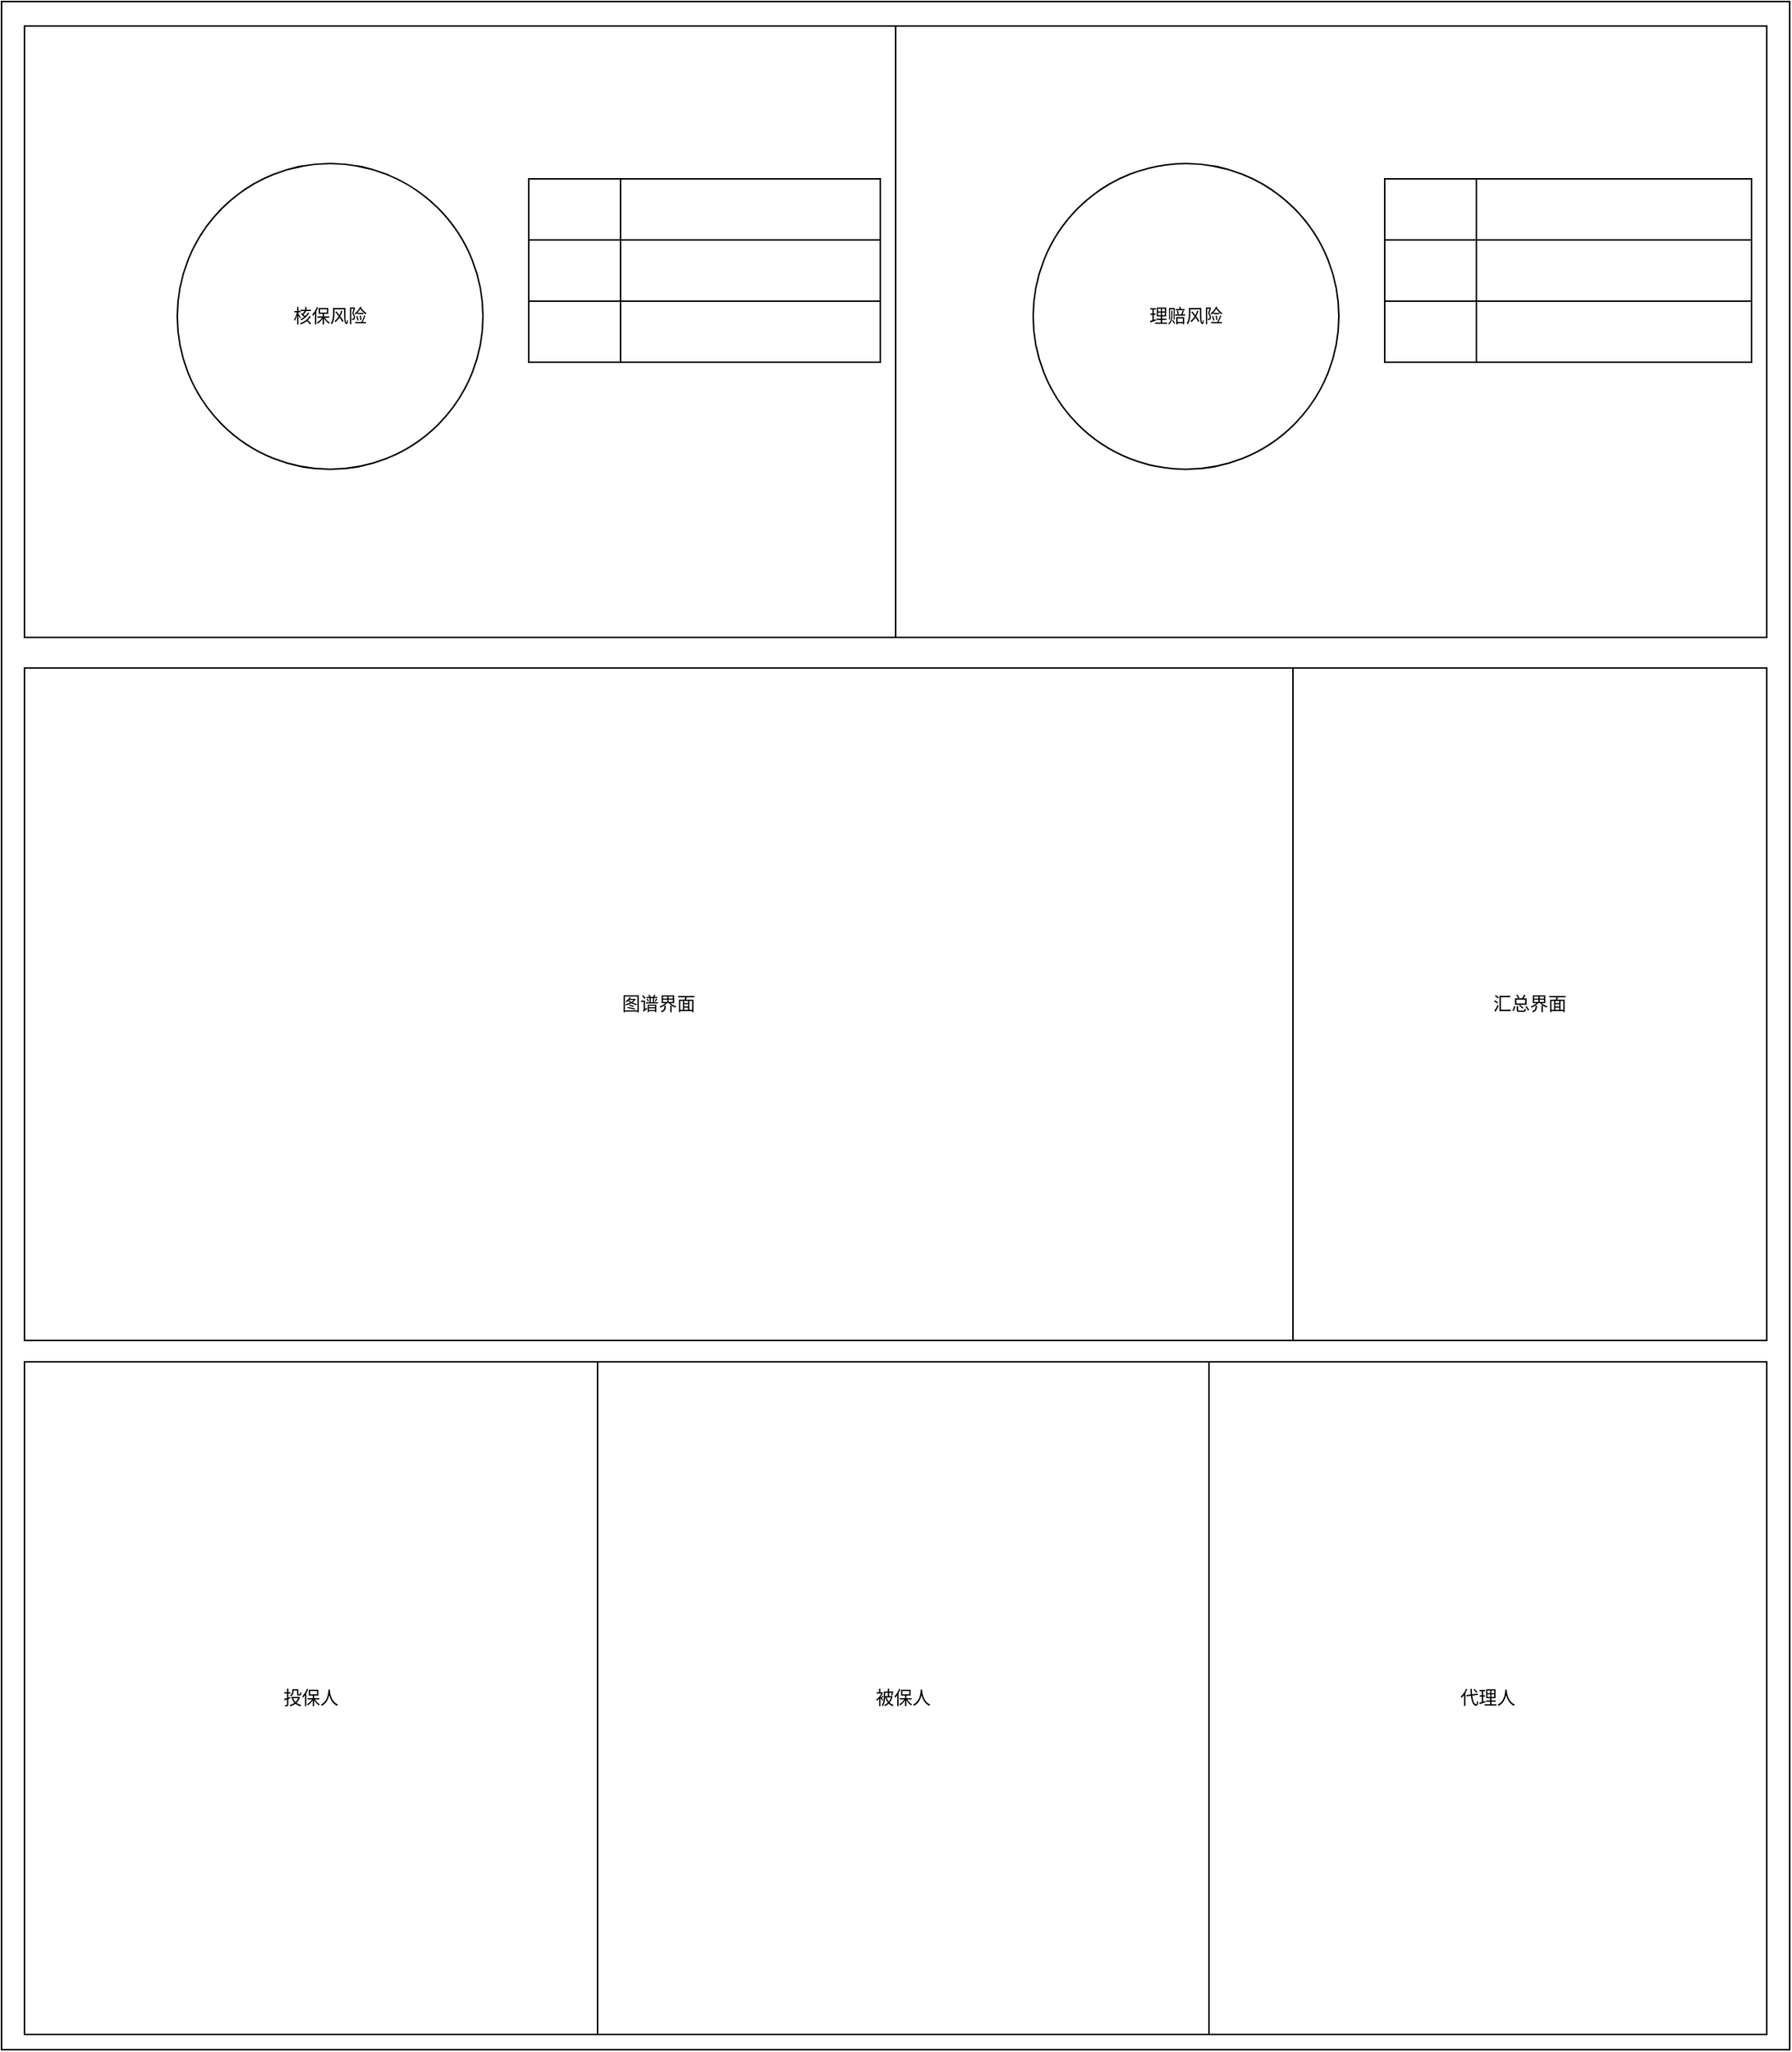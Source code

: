 <mxfile version="21.6.6" type="github">
  <diagram name="第 1 页" id="SUd_A5kPVJvfkjwUQ2Qv">
    <mxGraphModel dx="1403" dy="1081" grid="1" gridSize="10" guides="1" tooltips="1" connect="1" arrows="1" fold="1" page="1" pageScale="1" pageWidth="850" pageHeight="1100" math="0" shadow="0">
      <root>
        <mxCell id="0" />
        <mxCell id="1" parent="0" />
        <mxCell id="lbtEtIyEJ65vKywW1Y3Z-1" value="" style="rounded=0;whiteSpace=wrap;html=1;" vertex="1" parent="1">
          <mxGeometry x="50" y="100" width="1170" height="1340" as="geometry" />
        </mxCell>
        <mxCell id="lbtEtIyEJ65vKywW1Y3Z-2" value="" style="rounded=0;whiteSpace=wrap;html=1;" vertex="1" parent="1">
          <mxGeometry x="65" y="116" width="570" height="400" as="geometry" />
        </mxCell>
        <mxCell id="lbtEtIyEJ65vKywW1Y3Z-3" value="" style="rounded=0;whiteSpace=wrap;html=1;" vertex="1" parent="1">
          <mxGeometry x="635" y="116" width="570" height="400" as="geometry" />
        </mxCell>
        <mxCell id="lbtEtIyEJ65vKywW1Y3Z-4" value="核保风险" style="ellipse;whiteSpace=wrap;html=1;aspect=fixed;" vertex="1" parent="1">
          <mxGeometry x="165" y="206" width="200" height="200" as="geometry" />
        </mxCell>
        <mxCell id="lbtEtIyEJ65vKywW1Y3Z-5" value="理赔风险" style="ellipse;whiteSpace=wrap;html=1;aspect=fixed;" vertex="1" parent="1">
          <mxGeometry x="725" y="206" width="200" height="200" as="geometry" />
        </mxCell>
        <mxCell id="lbtEtIyEJ65vKywW1Y3Z-10" value="" style="shape=table;startSize=0;container=1;collapsible=0;childLayout=tableLayout;fontSize=16;" vertex="1" parent="1">
          <mxGeometry x="395" y="216" width="230" height="120" as="geometry" />
        </mxCell>
        <mxCell id="lbtEtIyEJ65vKywW1Y3Z-11" value="" style="shape=tableRow;horizontal=0;startSize=0;swimlaneHead=0;swimlaneBody=0;strokeColor=inherit;top=0;left=0;bottom=0;right=0;collapsible=0;dropTarget=0;fillColor=none;points=[[0,0.5],[1,0.5]];portConstraint=eastwest;fontSize=16;" vertex="1" parent="lbtEtIyEJ65vKywW1Y3Z-10">
          <mxGeometry width="230" height="40" as="geometry" />
        </mxCell>
        <mxCell id="lbtEtIyEJ65vKywW1Y3Z-12" value="" style="shape=partialRectangle;html=1;whiteSpace=wrap;connectable=0;strokeColor=inherit;overflow=hidden;fillColor=none;top=0;left=0;bottom=0;right=0;pointerEvents=1;fontSize=16;" vertex="1" parent="lbtEtIyEJ65vKywW1Y3Z-11">
          <mxGeometry width="60" height="40" as="geometry">
            <mxRectangle width="60" height="40" as="alternateBounds" />
          </mxGeometry>
        </mxCell>
        <mxCell id="lbtEtIyEJ65vKywW1Y3Z-13" value="" style="shape=partialRectangle;html=1;whiteSpace=wrap;connectable=0;strokeColor=inherit;overflow=hidden;fillColor=none;top=0;left=0;bottom=0;right=0;pointerEvents=1;fontSize=16;" vertex="1" parent="lbtEtIyEJ65vKywW1Y3Z-11">
          <mxGeometry x="60" width="170" height="40" as="geometry">
            <mxRectangle width="170" height="40" as="alternateBounds" />
          </mxGeometry>
        </mxCell>
        <mxCell id="lbtEtIyEJ65vKywW1Y3Z-15" value="" style="shape=tableRow;horizontal=0;startSize=0;swimlaneHead=0;swimlaneBody=0;strokeColor=inherit;top=0;left=0;bottom=0;right=0;collapsible=0;dropTarget=0;fillColor=none;points=[[0,0.5],[1,0.5]];portConstraint=eastwest;fontSize=16;" vertex="1" parent="lbtEtIyEJ65vKywW1Y3Z-10">
          <mxGeometry y="40" width="230" height="40" as="geometry" />
        </mxCell>
        <mxCell id="lbtEtIyEJ65vKywW1Y3Z-16" value="" style="shape=partialRectangle;html=1;whiteSpace=wrap;connectable=0;strokeColor=inherit;overflow=hidden;fillColor=none;top=0;left=0;bottom=0;right=0;pointerEvents=1;fontSize=16;" vertex="1" parent="lbtEtIyEJ65vKywW1Y3Z-15">
          <mxGeometry width="60" height="40" as="geometry">
            <mxRectangle width="60" height="40" as="alternateBounds" />
          </mxGeometry>
        </mxCell>
        <mxCell id="lbtEtIyEJ65vKywW1Y3Z-17" value="" style="shape=partialRectangle;html=1;whiteSpace=wrap;connectable=0;strokeColor=inherit;overflow=hidden;fillColor=none;top=0;left=0;bottom=0;right=0;pointerEvents=1;fontSize=16;" vertex="1" parent="lbtEtIyEJ65vKywW1Y3Z-15">
          <mxGeometry x="60" width="170" height="40" as="geometry">
            <mxRectangle width="170" height="40" as="alternateBounds" />
          </mxGeometry>
        </mxCell>
        <mxCell id="lbtEtIyEJ65vKywW1Y3Z-19" value="" style="shape=tableRow;horizontal=0;startSize=0;swimlaneHead=0;swimlaneBody=0;strokeColor=inherit;top=0;left=0;bottom=0;right=0;collapsible=0;dropTarget=0;fillColor=none;points=[[0,0.5],[1,0.5]];portConstraint=eastwest;fontSize=16;" vertex="1" parent="lbtEtIyEJ65vKywW1Y3Z-10">
          <mxGeometry y="80" width="230" height="40" as="geometry" />
        </mxCell>
        <mxCell id="lbtEtIyEJ65vKywW1Y3Z-20" value="" style="shape=partialRectangle;html=1;whiteSpace=wrap;connectable=0;strokeColor=inherit;overflow=hidden;fillColor=none;top=0;left=0;bottom=0;right=0;pointerEvents=1;fontSize=16;" vertex="1" parent="lbtEtIyEJ65vKywW1Y3Z-19">
          <mxGeometry width="60" height="40" as="geometry">
            <mxRectangle width="60" height="40" as="alternateBounds" />
          </mxGeometry>
        </mxCell>
        <mxCell id="lbtEtIyEJ65vKywW1Y3Z-21" value="" style="shape=partialRectangle;html=1;whiteSpace=wrap;connectable=0;strokeColor=inherit;overflow=hidden;fillColor=none;top=0;left=0;bottom=0;right=0;pointerEvents=1;fontSize=16;" vertex="1" parent="lbtEtIyEJ65vKywW1Y3Z-19">
          <mxGeometry x="60" width="170" height="40" as="geometry">
            <mxRectangle width="170" height="40" as="alternateBounds" />
          </mxGeometry>
        </mxCell>
        <mxCell id="lbtEtIyEJ65vKywW1Y3Z-23" value="" style="shape=table;startSize=0;container=1;collapsible=0;childLayout=tableLayout;fontSize=16;" vertex="1" parent="1">
          <mxGeometry x="955" y="216" width="240" height="120" as="geometry" />
        </mxCell>
        <mxCell id="lbtEtIyEJ65vKywW1Y3Z-24" value="" style="shape=tableRow;horizontal=0;startSize=0;swimlaneHead=0;swimlaneBody=0;strokeColor=inherit;top=0;left=0;bottom=0;right=0;collapsible=0;dropTarget=0;fillColor=none;points=[[0,0.5],[1,0.5]];portConstraint=eastwest;fontSize=16;" vertex="1" parent="lbtEtIyEJ65vKywW1Y3Z-23">
          <mxGeometry width="240" height="40" as="geometry" />
        </mxCell>
        <mxCell id="lbtEtIyEJ65vKywW1Y3Z-25" value="" style="shape=partialRectangle;html=1;whiteSpace=wrap;connectable=0;strokeColor=inherit;overflow=hidden;fillColor=none;top=0;left=0;bottom=0;right=0;pointerEvents=1;fontSize=16;" vertex="1" parent="lbtEtIyEJ65vKywW1Y3Z-24">
          <mxGeometry width="60" height="40" as="geometry">
            <mxRectangle width="60" height="40" as="alternateBounds" />
          </mxGeometry>
        </mxCell>
        <mxCell id="lbtEtIyEJ65vKywW1Y3Z-26" value="" style="shape=partialRectangle;html=1;whiteSpace=wrap;connectable=0;strokeColor=inherit;overflow=hidden;fillColor=none;top=0;left=0;bottom=0;right=0;pointerEvents=1;fontSize=16;" vertex="1" parent="lbtEtIyEJ65vKywW1Y3Z-24">
          <mxGeometry x="60" width="180" height="40" as="geometry">
            <mxRectangle width="180" height="40" as="alternateBounds" />
          </mxGeometry>
        </mxCell>
        <mxCell id="lbtEtIyEJ65vKywW1Y3Z-28" value="" style="shape=tableRow;horizontal=0;startSize=0;swimlaneHead=0;swimlaneBody=0;strokeColor=inherit;top=0;left=0;bottom=0;right=0;collapsible=0;dropTarget=0;fillColor=none;points=[[0,0.5],[1,0.5]];portConstraint=eastwest;fontSize=16;" vertex="1" parent="lbtEtIyEJ65vKywW1Y3Z-23">
          <mxGeometry y="40" width="240" height="40" as="geometry" />
        </mxCell>
        <mxCell id="lbtEtIyEJ65vKywW1Y3Z-29" value="" style="shape=partialRectangle;html=1;whiteSpace=wrap;connectable=0;strokeColor=inherit;overflow=hidden;fillColor=none;top=0;left=0;bottom=0;right=0;pointerEvents=1;fontSize=16;" vertex="1" parent="lbtEtIyEJ65vKywW1Y3Z-28">
          <mxGeometry width="60" height="40" as="geometry">
            <mxRectangle width="60" height="40" as="alternateBounds" />
          </mxGeometry>
        </mxCell>
        <mxCell id="lbtEtIyEJ65vKywW1Y3Z-30" value="" style="shape=partialRectangle;html=1;whiteSpace=wrap;connectable=0;strokeColor=inherit;overflow=hidden;fillColor=none;top=0;left=0;bottom=0;right=0;pointerEvents=1;fontSize=16;" vertex="1" parent="lbtEtIyEJ65vKywW1Y3Z-28">
          <mxGeometry x="60" width="180" height="40" as="geometry">
            <mxRectangle width="180" height="40" as="alternateBounds" />
          </mxGeometry>
        </mxCell>
        <mxCell id="lbtEtIyEJ65vKywW1Y3Z-32" value="" style="shape=tableRow;horizontal=0;startSize=0;swimlaneHead=0;swimlaneBody=0;strokeColor=inherit;top=0;left=0;bottom=0;right=0;collapsible=0;dropTarget=0;fillColor=none;points=[[0,0.5],[1,0.5]];portConstraint=eastwest;fontSize=16;" vertex="1" parent="lbtEtIyEJ65vKywW1Y3Z-23">
          <mxGeometry y="80" width="240" height="40" as="geometry" />
        </mxCell>
        <mxCell id="lbtEtIyEJ65vKywW1Y3Z-33" value="" style="shape=partialRectangle;html=1;whiteSpace=wrap;connectable=0;strokeColor=inherit;overflow=hidden;fillColor=none;top=0;left=0;bottom=0;right=0;pointerEvents=1;fontSize=16;" vertex="1" parent="lbtEtIyEJ65vKywW1Y3Z-32">
          <mxGeometry width="60" height="40" as="geometry">
            <mxRectangle width="60" height="40" as="alternateBounds" />
          </mxGeometry>
        </mxCell>
        <mxCell id="lbtEtIyEJ65vKywW1Y3Z-34" value="" style="shape=partialRectangle;html=1;whiteSpace=wrap;connectable=0;strokeColor=inherit;overflow=hidden;fillColor=none;top=0;left=0;bottom=0;right=0;pointerEvents=1;fontSize=16;" vertex="1" parent="lbtEtIyEJ65vKywW1Y3Z-32">
          <mxGeometry x="60" width="180" height="40" as="geometry">
            <mxRectangle width="180" height="40" as="alternateBounds" />
          </mxGeometry>
        </mxCell>
        <mxCell id="lbtEtIyEJ65vKywW1Y3Z-36" value="" style="rounded=0;whiteSpace=wrap;html=1;" vertex="1" parent="1">
          <mxGeometry x="65" y="536" width="1140" height="440" as="geometry" />
        </mxCell>
        <mxCell id="lbtEtIyEJ65vKywW1Y3Z-37" value="图谱界面" style="rounded=0;whiteSpace=wrap;html=1;" vertex="1" parent="1">
          <mxGeometry x="65" y="536" width="830" height="440" as="geometry" />
        </mxCell>
        <mxCell id="lbtEtIyEJ65vKywW1Y3Z-38" value="汇总界面" style="rounded=0;whiteSpace=wrap;html=1;" vertex="1" parent="1">
          <mxGeometry x="895" y="536" width="310" height="440" as="geometry" />
        </mxCell>
        <mxCell id="lbtEtIyEJ65vKywW1Y3Z-40" value="汇总界面" style="rounded=0;whiteSpace=wrap;html=1;" vertex="1" parent="1">
          <mxGeometry x="65" y="990" width="1140" height="440" as="geometry" />
        </mxCell>
        <mxCell id="lbtEtIyEJ65vKywW1Y3Z-41" value="投保人" style="rounded=0;whiteSpace=wrap;html=1;" vertex="1" parent="1">
          <mxGeometry x="65" y="990" width="375" height="440" as="geometry" />
        </mxCell>
        <mxCell id="lbtEtIyEJ65vKywW1Y3Z-42" value="被保人" style="rounded=0;whiteSpace=wrap;html=1;" vertex="1" parent="1">
          <mxGeometry x="440" y="990" width="400" height="440" as="geometry" />
        </mxCell>
        <mxCell id="lbtEtIyEJ65vKywW1Y3Z-43" value="代理人" style="rounded=0;whiteSpace=wrap;html=1;" vertex="1" parent="1">
          <mxGeometry x="840" y="990" width="365" height="440" as="geometry" />
        </mxCell>
      </root>
    </mxGraphModel>
  </diagram>
</mxfile>

